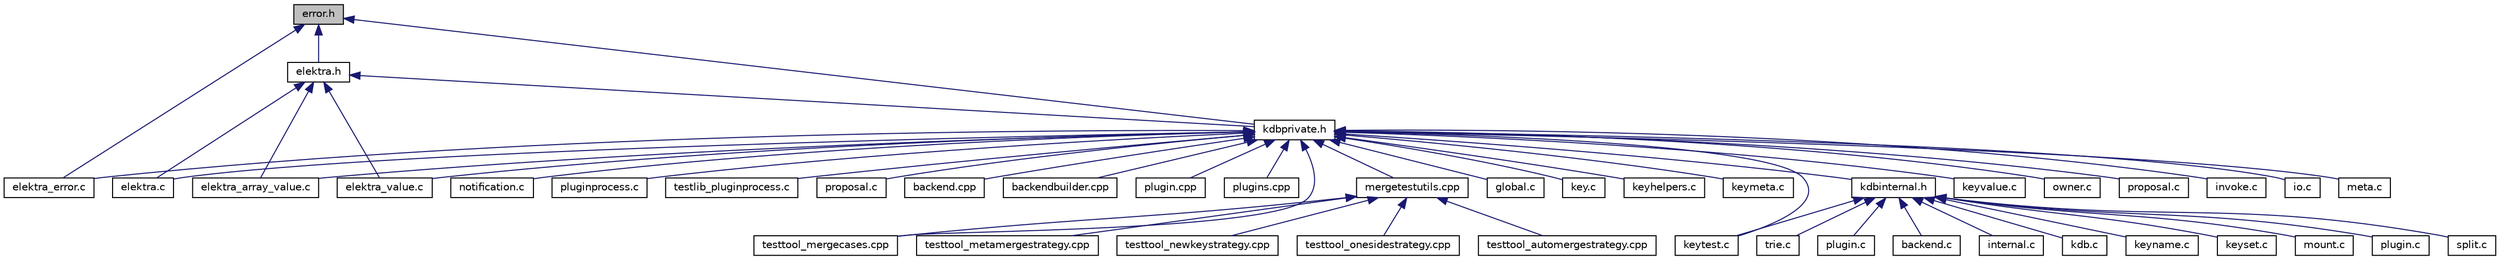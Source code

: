 digraph "error.h"
{
  edge [fontname="Helvetica",fontsize="10",labelfontname="Helvetica",labelfontsize="10"];
  node [fontname="Helvetica",fontsize="10",shape=record];
  Node3 [label="error.h",height=0.2,width=0.4,color="black", fillcolor="grey75", style="filled", fontcolor="black"];
  Node3 -> Node4 [dir="back",color="midnightblue",fontsize="10",style="solid",fontname="Helvetica"];
  Node4 [label="elektra_error.c",height=0.2,width=0.4,color="black", fillcolor="white", style="filled",URL="$elektra__error_8c.html",tooltip="Elektra error codes. "];
  Node3 -> Node5 [dir="back",color="midnightblue",fontsize="10",style="solid",fontname="Helvetica"];
  Node5 [label="elektra.h",height=0.2,width=0.4,color="black", fillcolor="white", style="filled",URL="$elektra_8h.html",tooltip="Elektra High Level API. "];
  Node5 -> Node6 [dir="back",color="midnightblue",fontsize="10",style="solid",fontname="Helvetica"];
  Node6 [label="elektra.c",height=0.2,width=0.4,color="black", fillcolor="white", style="filled",URL="$elektra_8c.html",tooltip="Elektra High Level API. "];
  Node5 -> Node7 [dir="back",color="midnightblue",fontsize="10",style="solid",fontname="Helvetica"];
  Node7 [label="elektra_array_value.c",height=0.2,width=0.4,color="black", fillcolor="white", style="filled",URL="$elektra__array__value_8c.html",tooltip="Elektra High Level API. "];
  Node5 -> Node8 [dir="back",color="midnightblue",fontsize="10",style="solid",fontname="Helvetica"];
  Node8 [label="elektra_value.c",height=0.2,width=0.4,color="black", fillcolor="white", style="filled",URL="$elektra__value_8c.html",tooltip="Elektra High Level API. "];
  Node5 -> Node9 [dir="back",color="midnightblue",fontsize="10",style="solid",fontname="Helvetica"];
  Node9 [label="kdbprivate.h",height=0.2,width=0.4,color="black", fillcolor="white", style="filled",URL="$kdbprivate_8h.html",tooltip="Private declarations. "];
  Node9 -> Node10 [dir="back",color="midnightblue",fontsize="10",style="solid",fontname="Helvetica"];
  Node10 [label="global.c",height=0.2,width=0.4,color="black", fillcolor="white", style="filled",URL="$global_8c.html",tooltip="Helpers for global plugins. "];
  Node9 -> Node11 [dir="back",color="midnightblue",fontsize="10",style="solid",fontname="Helvetica"];
  Node11 [label="key.c",height=0.2,width=0.4,color="black", fillcolor="white", style="filled",URL="$key_8c.html",tooltip="Methods for Key manipulation. "];
  Node9 -> Node12 [dir="back",color="midnightblue",fontsize="10",style="solid",fontname="Helvetica"];
  Node12 [label="keyhelpers.c",height=0.2,width=0.4,color="black", fillcolor="white", style="filled",URL="$keyhelpers_8c.html",tooltip="Helpers for key manipulation. "];
  Node9 -> Node13 [dir="back",color="midnightblue",fontsize="10",style="solid",fontname="Helvetica"];
  Node13 [label="keymeta.c",height=0.2,width=0.4,color="black", fillcolor="white", style="filled",URL="$keymeta_8c.html",tooltip="Methods to do various operations on Key metadata. "];
  Node9 -> Node14 [dir="back",color="midnightblue",fontsize="10",style="solid",fontname="Helvetica"];
  Node14 [label="keytest.c",height=0.2,width=0.4,color="black", fillcolor="white", style="filled",URL="$keytest_8c.html",tooltip="Methods for making tests. "];
  Node9 -> Node15 [dir="back",color="midnightblue",fontsize="10",style="solid",fontname="Helvetica"];
  Node15 [label="keyvalue.c",height=0.2,width=0.4,color="black", fillcolor="white", style="filled",URL="$keyvalue_8c.html",tooltip="Methods for Key value manipulation. "];
  Node9 -> Node16 [dir="back",color="midnightblue",fontsize="10",style="solid",fontname="Helvetica"];
  Node16 [label="owner.c",height=0.2,width=0.4,color="black", fillcolor="white", style="filled",URL="$owner_8c.html",tooltip="Obsolete owner methods. "];
  Node9 -> Node17 [dir="back",color="midnightblue",fontsize="10",style="solid",fontname="Helvetica"];
  Node17 [label="proposal.c",height=0.2,width=0.4,color="black", fillcolor="white", style="filled",URL="$elektra_2proposal_8c.html",tooltip="Implementation of proposed API enhancements. "];
  Node9 -> Node6 [dir="back",color="midnightblue",fontsize="10",style="solid",fontname="Helvetica"];
  Node9 -> Node7 [dir="back",color="midnightblue",fontsize="10",style="solid",fontname="Helvetica"];
  Node9 -> Node4 [dir="back",color="midnightblue",fontsize="10",style="solid",fontname="Helvetica"];
  Node9 -> Node8 [dir="back",color="midnightblue",fontsize="10",style="solid",fontname="Helvetica"];
  Node9 -> Node18 [dir="back",color="midnightblue",fontsize="10",style="solid",fontname="Helvetica"];
  Node18 [label="invoke.c",height=0.2,width=0.4,color="black", fillcolor="white", style="filled",URL="$invoke_8c.html",tooltip="Library for invoking exported plugin functions. "];
  Node9 -> Node19 [dir="back",color="midnightblue",fontsize="10",style="solid",fontname="Helvetica"];
  Node19 [label="io.c",height=0.2,width=0.4,color="black", fillcolor="white", style="filled",URL="$io_8c.html",tooltip="Implementation of I/O functions as defined in kdbio.h. "];
  Node9 -> Node20 [dir="back",color="midnightblue",fontsize="10",style="solid",fontname="Helvetica"];
  Node20 [label="meta.c",height=0.2,width=0.4,color="black", fillcolor="white", style="filled",URL="$meta_8c.html",tooltip="Methods for metadata manipulation. "];
  Node9 -> Node21 [dir="back",color="midnightblue",fontsize="10",style="solid",fontname="Helvetica"];
  Node21 [label="notification.c",height=0.2,width=0.4,color="black", fillcolor="white", style="filled",URL="$notification_8c.html",tooltip="Implementation of notification functions as defined in kdbnotification.h. "];
  Node9 -> Node22 [dir="back",color="midnightblue",fontsize="10",style="solid",fontname="Helvetica"];
  Node22 [label="pluginprocess.c",height=0.2,width=0.4,color="black", fillcolor="white", style="filled",URL="$pluginprocess_8c.html",tooltip="Source for the pluginprocess library. "];
  Node9 -> Node23 [dir="back",color="midnightblue",fontsize="10",style="solid",fontname="Helvetica"];
  Node23 [label="testlib_pluginprocess.c",height=0.2,width=0.4,color="black", fillcolor="white", style="filled",URL="$testlib__pluginprocess_8c.html",tooltip="Tests for pluginprocess library. "];
  Node9 -> Node24 [dir="back",color="midnightblue",fontsize="10",style="solid",fontname="Helvetica"];
  Node24 [label="proposal.c",height=0.2,width=0.4,color="black", fillcolor="white", style="filled",URL="$proposal_2proposal_8c.html",tooltip="Implementation of proposed API enhancements. "];
  Node9 -> Node25 [dir="back",color="midnightblue",fontsize="10",style="solid",fontname="Helvetica"];
  Node25 [label="backend.cpp",height=0.2,width=0.4,color="black", fillcolor="white", style="filled",URL="$src_2backend_8cpp.html",tooltip="Implementation of backend. "];
  Node9 -> Node26 [dir="back",color="midnightblue",fontsize="10",style="solid",fontname="Helvetica"];
  Node26 [label="backendbuilder.cpp",height=0.2,width=0.4,color="black", fillcolor="white", style="filled",URL="$backendbuilder_8cpp.html",tooltip="Implementation of backend builder. "];
  Node9 -> Node27 [dir="back",color="midnightblue",fontsize="10",style="solid",fontname="Helvetica"];
  Node27 [label="plugin.cpp",height=0.2,width=0.4,color="black", fillcolor="white", style="filled",URL="$plugin_8cpp.html",tooltip="Implementation of plugin. "];
  Node9 -> Node28 [dir="back",color="midnightblue",fontsize="10",style="solid",fontname="Helvetica"];
  Node28 [label="plugins.cpp",height=0.2,width=0.4,color="black", fillcolor="white", style="filled",URL="$plugins_8cpp.html",tooltip="Implementation of set/get/error plugins. "];
  Node9 -> Node29 [dir="back",color="midnightblue",fontsize="10",style="solid",fontname="Helvetica"];
  Node29 [label="mergetestutils.cpp",height=0.2,width=0.4,color="black", fillcolor="white", style="filled",URL="$mergetestutils_8cpp.html",tooltip="Implements a helper class for merge related tests. "];
  Node29 -> Node30 [dir="back",color="midnightblue",fontsize="10",style="solid",fontname="Helvetica"];
  Node30 [label="testtool_automergestrategy.cpp",height=0.2,width=0.4,color="black", fillcolor="white", style="filled",URL="$testtool__automergestrategy_8cpp.html",tooltip="Tests for the AutoMergeStrategy. "];
  Node29 -> Node31 [dir="back",color="midnightblue",fontsize="10",style="solid",fontname="Helvetica"];
  Node31 [label="testtool_mergecases.cpp",height=0.2,width=0.4,color="black", fillcolor="white", style="filled",URL="$testtool__mergecases_8cpp.html",tooltip="Tests for the ThreeWayMerge. "];
  Node29 -> Node32 [dir="back",color="midnightblue",fontsize="10",style="solid",fontname="Helvetica"];
  Node32 [label="testtool_metamergestrategy.cpp",height=0.2,width=0.4,color="black", fillcolor="white", style="filled",URL="$testtool__metamergestrategy_8cpp.html",tooltip="Tests for the MetaMergeStrategy. "];
  Node29 -> Node33 [dir="back",color="midnightblue",fontsize="10",style="solid",fontname="Helvetica"];
  Node33 [label="testtool_newkeystrategy.cpp",height=0.2,width=0.4,color="black", fillcolor="white", style="filled",URL="$testtool__newkeystrategy_8cpp.html",tooltip="Tests for the NewKeyStrategy. "];
  Node29 -> Node34 [dir="back",color="midnightblue",fontsize="10",style="solid",fontname="Helvetica"];
  Node34 [label="testtool_onesidestrategy.cpp",height=0.2,width=0.4,color="black", fillcolor="white", style="filled",URL="$testtool__onesidestrategy_8cpp.html",tooltip="Tests for the OneSideStrategy. "];
  Node9 -> Node31 [dir="back",color="midnightblue",fontsize="10",style="solid",fontname="Helvetica"];
  Node9 -> Node35 [dir="back",color="midnightblue",fontsize="10",style="solid",fontname="Helvetica"];
  Node35 [label="kdbinternal.h",height=0.2,width=0.4,color="black", fillcolor="white", style="filled",URL="$kdbinternal_8h.html",tooltip="Includes most internal header files. "];
  Node35 -> Node36 [dir="back",color="midnightblue",fontsize="10",style="solid",fontname="Helvetica"];
  Node36 [label="backend.c",height=0.2,width=0.4,color="black", fillcolor="white", style="filled",URL="$backend_8c.html",tooltip="Everything related to a backend. "];
  Node35 -> Node37 [dir="back",color="midnightblue",fontsize="10",style="solid",fontname="Helvetica"];
  Node37 [label="internal.c",height=0.2,width=0.4,color="black", fillcolor="white", style="filled",URL="$internal_8c.html",tooltip="Internal methods for Elektra. "];
  Node35 -> Node38 [dir="back",color="midnightblue",fontsize="10",style="solid",fontname="Helvetica"];
  Node38 [label="kdb.c",height=0.2,width=0.4,color="black", fillcolor="white", style="filled",URL="$kdb_8c.html",tooltip="Low level functions for access the Key Database. "];
  Node35 -> Node39 [dir="back",color="midnightblue",fontsize="10",style="solid",fontname="Helvetica"];
  Node39 [label="keyname.c",height=0.2,width=0.4,color="black", fillcolor="white", style="filled",URL="$elektra_2keyname_8c.html",tooltip="Methods for Key name manipulation. "];
  Node35 -> Node40 [dir="back",color="midnightblue",fontsize="10",style="solid",fontname="Helvetica"];
  Node40 [label="keyset.c",height=0.2,width=0.4,color="black", fillcolor="white", style="filled",URL="$keyset_8c.html",tooltip="Methods for key sets. "];
  Node35 -> Node14 [dir="back",color="midnightblue",fontsize="10",style="solid",fontname="Helvetica"];
  Node35 -> Node41 [dir="back",color="midnightblue",fontsize="10",style="solid",fontname="Helvetica"];
  Node41 [label="mount.c",height=0.2,width=0.4,color="black", fillcolor="white", style="filled",URL="$mount_8c.html",tooltip="Internals of mount functionality. "];
  Node35 -> Node42 [dir="back",color="midnightblue",fontsize="10",style="solid",fontname="Helvetica"];
  Node42 [label="plugin.c",height=0.2,width=0.4,color="black", fillcolor="white", style="filled",URL="$elektra_2plugin_8c.html",tooltip="Interna of plugin functionality. "];
  Node35 -> Node43 [dir="back",color="midnightblue",fontsize="10",style="solid",fontname="Helvetica"];
  Node43 [label="split.c",height=0.2,width=0.4,color="black", fillcolor="white", style="filled",URL="$split_8c.html",tooltip="Interna of splitting functionality. "];
  Node35 -> Node44 [dir="back",color="midnightblue",fontsize="10",style="solid",fontname="Helvetica"];
  Node44 [label="trie.c",height=0.2,width=0.4,color="black", fillcolor="white", style="filled",URL="$trie_8c.html",tooltip="Interna of trie functionality. "];
  Node35 -> Node45 [dir="back",color="midnightblue",fontsize="10",style="solid",fontname="Helvetica"];
  Node45 [label="plugin.c",height=0.2,width=0.4,color="black", fillcolor="white", style="filled",URL="$plugin_2plugin_8c.html",tooltip="Access plugin handle. "];
  Node3 -> Node9 [dir="back",color="midnightblue",fontsize="10",style="solid",fontname="Helvetica"];
}
